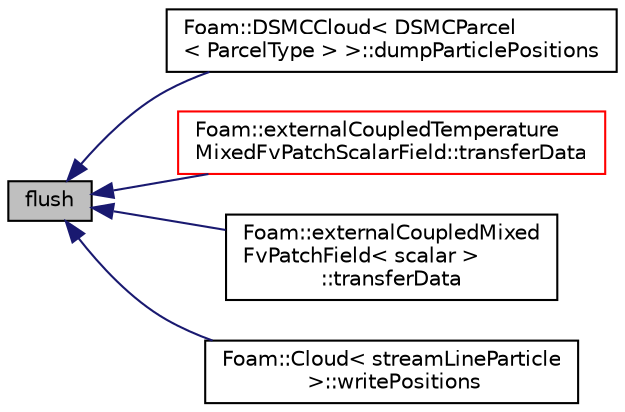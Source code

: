 digraph "flush"
{
  bgcolor="transparent";
  edge [fontname="Helvetica",fontsize="10",labelfontname="Helvetica",labelfontsize="10"];
  node [fontname="Helvetica",fontsize="10",shape=record];
  rankdir="LR";
  Node503 [label="flush",height=0.2,width=0.4,color="black", fillcolor="grey75", style="filled", fontcolor="black"];
  Node503 -> Node504 [dir="back",color="midnightblue",fontsize="10",style="solid",fontname="Helvetica"];
  Node504 [label="Foam::DSMCCloud\< DSMCParcel\l\< ParcelType \> \>::dumpParticlePositions",height=0.2,width=0.4,color="black",URL="$a24813.html#ae0b51405dc158e4fd5788231feaca161",tooltip="Dump particle positions to .obj file. "];
  Node503 -> Node505 [dir="back",color="midnightblue",fontsize="10",style="solid",fontname="Helvetica"];
  Node505 [label="Foam::externalCoupledTemperature\lMixedFvPatchScalarField::transferData",height=0.2,width=0.4,color="red",URL="$a31997.html#aaead10f96672ca2a1e5c291111cebf1e",tooltip="Transfer data for external source. "];
  Node503 -> Node509 [dir="back",color="midnightblue",fontsize="10",style="solid",fontname="Helvetica"];
  Node509 [label="Foam::externalCoupledMixed\lFvPatchField\< scalar \>\l::transferData",height=0.2,width=0.4,color="black",URL="$a22877.html#aaead10f96672ca2a1e5c291111cebf1e",tooltip="Transfer data for external source. "];
  Node503 -> Node510 [dir="back",color="midnightblue",fontsize="10",style="solid",fontname="Helvetica"];
  Node510 [label="Foam::Cloud\< streamLineParticle\l \>::writePositions",height=0.2,width=0.4,color="black",URL="$a24697.html#a401d999a5d96aca58b134ac47d0fba0f",tooltip="Write positions to <cloudName>_positions.obj file. "];
}
